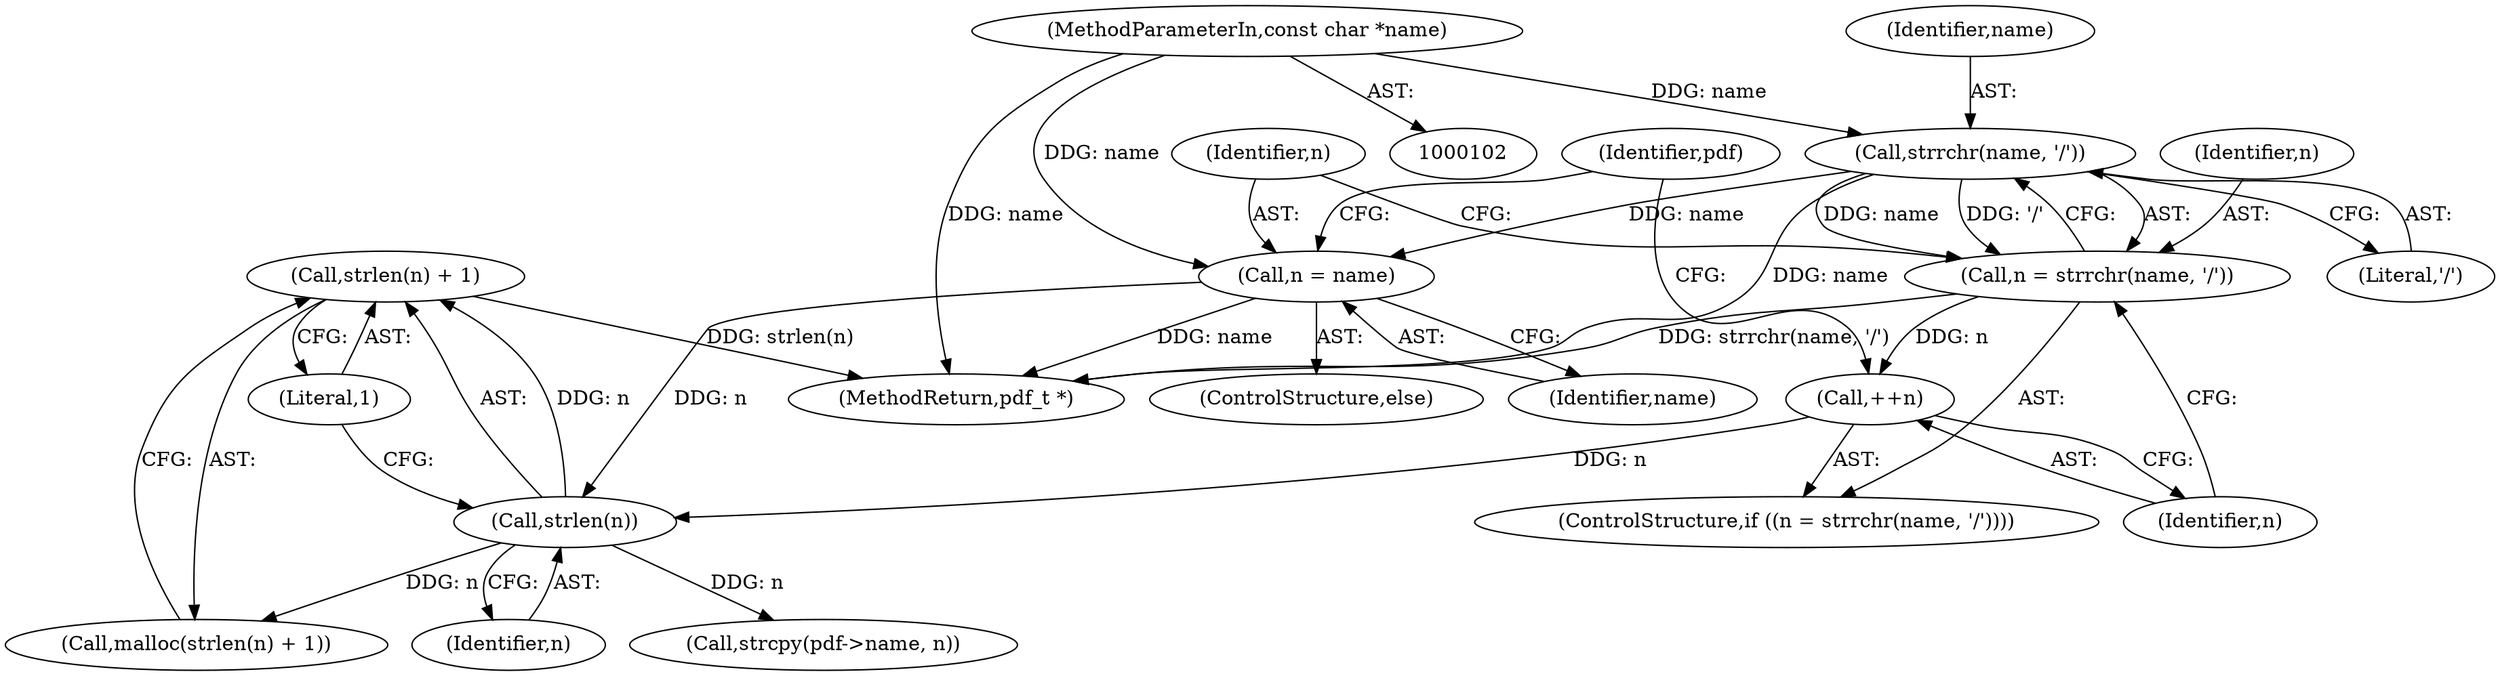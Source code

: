 digraph "1_pdfresurrect_0c4120fffa3dffe97b95c486a120eded82afe8a6_8@API" {
"1000133" [label="(Call,strlen(n) + 1)"];
"1000134" [label="(Call,strlen(n))"];
"1000125" [label="(Call,n = name)"];
"1000119" [label="(Call,strrchr(name, '/'))"];
"1000103" [label="(MethodParameterIn,const char *name)"];
"1000122" [label="(Call,++n)"];
"1000117" [label="(Call,n = strrchr(name, '/'))"];
"1000125" [label="(Call,n = name)"];
"1000136" [label="(Literal,1)"];
"1000160" [label="(MethodReturn,pdf_t *)"];
"1000116" [label="(ControlStructure,if ((n = strrchr(name, '/'))))"];
"1000119" [label="(Call,strrchr(name, '/'))"];
"1000134" [label="(Call,strlen(n))"];
"1000133" [label="(Call,strlen(n) + 1)"];
"1000126" [label="(Identifier,n)"];
"1000123" [label="(Identifier,n)"];
"1000135" [label="(Identifier,n)"];
"1000117" [label="(Call,n = strrchr(name, '/'))"];
"1000121" [label="(Literal,'/')"];
"1000137" [label="(Call,strcpy(pdf->name, n))"];
"1000120" [label="(Identifier,name)"];
"1000124" [label="(ControlStructure,else)"];
"1000103" [label="(MethodParameterIn,const char *name)"];
"1000122" [label="(Call,++n)"];
"1000118" [label="(Identifier,n)"];
"1000127" [label="(Identifier,name)"];
"1000130" [label="(Identifier,pdf)"];
"1000132" [label="(Call,malloc(strlen(n) + 1))"];
"1000133" -> "1000132"  [label="AST: "];
"1000133" -> "1000136"  [label="CFG: "];
"1000134" -> "1000133"  [label="AST: "];
"1000136" -> "1000133"  [label="AST: "];
"1000132" -> "1000133"  [label="CFG: "];
"1000133" -> "1000160"  [label="DDG: strlen(n)"];
"1000134" -> "1000133"  [label="DDG: n"];
"1000134" -> "1000135"  [label="CFG: "];
"1000135" -> "1000134"  [label="AST: "];
"1000136" -> "1000134"  [label="CFG: "];
"1000134" -> "1000132"  [label="DDG: n"];
"1000125" -> "1000134"  [label="DDG: n"];
"1000122" -> "1000134"  [label="DDG: n"];
"1000134" -> "1000137"  [label="DDG: n"];
"1000125" -> "1000124"  [label="AST: "];
"1000125" -> "1000127"  [label="CFG: "];
"1000126" -> "1000125"  [label="AST: "];
"1000127" -> "1000125"  [label="AST: "];
"1000130" -> "1000125"  [label="CFG: "];
"1000125" -> "1000160"  [label="DDG: name"];
"1000119" -> "1000125"  [label="DDG: name"];
"1000103" -> "1000125"  [label="DDG: name"];
"1000119" -> "1000117"  [label="AST: "];
"1000119" -> "1000121"  [label="CFG: "];
"1000120" -> "1000119"  [label="AST: "];
"1000121" -> "1000119"  [label="AST: "];
"1000117" -> "1000119"  [label="CFG: "];
"1000119" -> "1000160"  [label="DDG: name"];
"1000119" -> "1000117"  [label="DDG: name"];
"1000119" -> "1000117"  [label="DDG: '/'"];
"1000103" -> "1000119"  [label="DDG: name"];
"1000103" -> "1000102"  [label="AST: "];
"1000103" -> "1000160"  [label="DDG: name"];
"1000122" -> "1000116"  [label="AST: "];
"1000122" -> "1000123"  [label="CFG: "];
"1000123" -> "1000122"  [label="AST: "];
"1000130" -> "1000122"  [label="CFG: "];
"1000117" -> "1000122"  [label="DDG: n"];
"1000117" -> "1000116"  [label="AST: "];
"1000118" -> "1000117"  [label="AST: "];
"1000123" -> "1000117"  [label="CFG: "];
"1000126" -> "1000117"  [label="CFG: "];
"1000117" -> "1000160"  [label="DDG: strrchr(name, '/')"];
}
